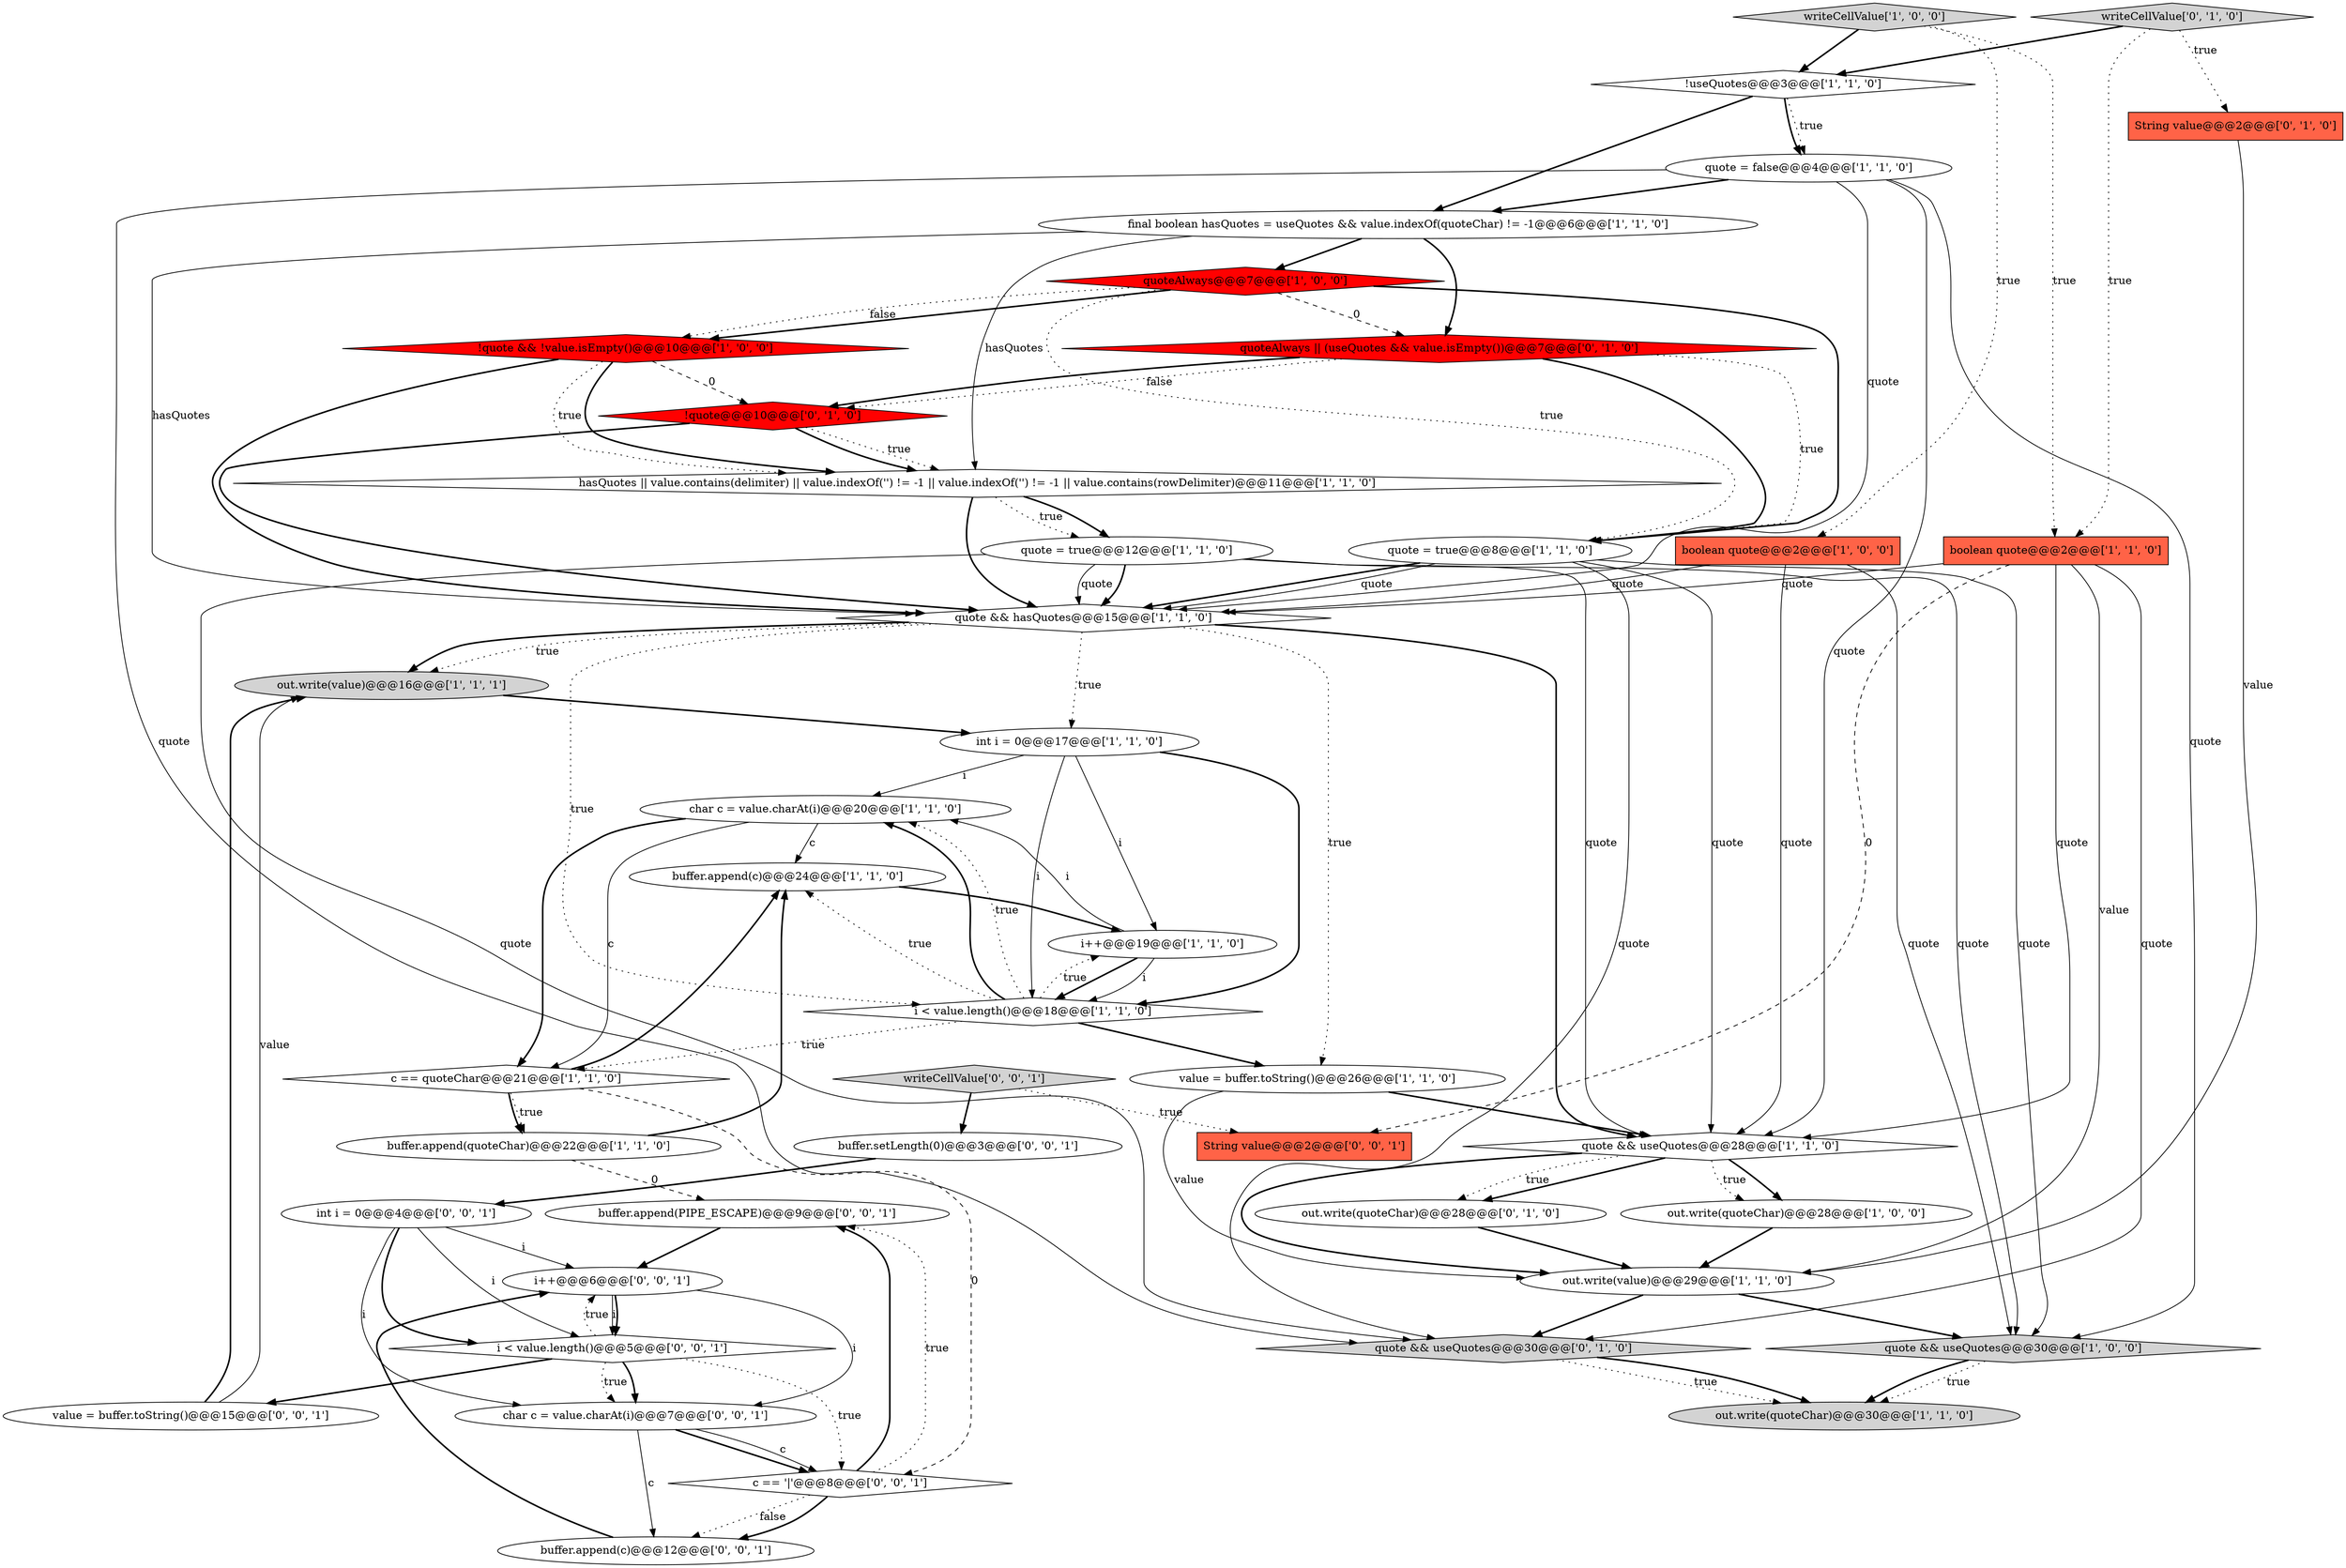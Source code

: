digraph {
30 [style = filled, label = "out.write(quoteChar)@@@28@@@['0', '1', '0']", fillcolor = white, shape = ellipse image = "AAA0AAABBB2BBB"];
0 [style = filled, label = "quote = false@@@4@@@['1', '1', '0']", fillcolor = white, shape = ellipse image = "AAA0AAABBB1BBB"];
12 [style = filled, label = "boolean quote@@@2@@@['1', '0', '0']", fillcolor = tomato, shape = box image = "AAA0AAABBB1BBB"];
36 [style = filled, label = "char c = value.charAt(i)@@@7@@@['0', '0', '1']", fillcolor = white, shape = ellipse image = "AAA0AAABBB3BBB"];
38 [style = filled, label = "writeCellValue['0', '0', '1']", fillcolor = lightgray, shape = diamond image = "AAA0AAABBB3BBB"];
24 [style = filled, label = "buffer.append(quoteChar)@@@22@@@['1', '1', '0']", fillcolor = white, shape = ellipse image = "AAA0AAABBB1BBB"];
10 [style = filled, label = "out.write(value)@@@16@@@['1', '1', '1']", fillcolor = lightgray, shape = ellipse image = "AAA0AAABBB1BBB"];
19 [style = filled, label = "out.write(quoteChar)@@@30@@@['1', '1', '0']", fillcolor = lightgray, shape = ellipse image = "AAA0AAABBB1BBB"];
39 [style = filled, label = "buffer.append(c)@@@12@@@['0', '0', '1']", fillcolor = white, shape = ellipse image = "AAA0AAABBB3BBB"];
31 [style = filled, label = "writeCellValue['0', '1', '0']", fillcolor = lightgray, shape = diamond image = "AAA0AAABBB2BBB"];
32 [style = filled, label = "buffer.setLength(0)@@@3@@@['0', '0', '1']", fillcolor = white, shape = ellipse image = "AAA0AAABBB3BBB"];
28 [style = filled, label = "!quote@@@10@@@['0', '1', '0']", fillcolor = red, shape = diamond image = "AAA1AAABBB2BBB"];
20 [style = filled, label = "quote = true@@@8@@@['1', '1', '0']", fillcolor = white, shape = ellipse image = "AAA0AAABBB1BBB"];
37 [style = filled, label = "value = buffer.toString()@@@15@@@['0', '0', '1']", fillcolor = white, shape = ellipse image = "AAA0AAABBB3BBB"];
13 [style = filled, label = "boolean quote@@@2@@@['1', '1', '0']", fillcolor = tomato, shape = box image = "AAA0AAABBB1BBB"];
8 [style = filled, label = "quote && useQuotes@@@30@@@['1', '0', '0']", fillcolor = lightgray, shape = diamond image = "AAA0AAABBB1BBB"];
7 [style = filled, label = "out.write(value)@@@29@@@['1', '1', '0']", fillcolor = white, shape = ellipse image = "AAA0AAABBB1BBB"];
22 [style = filled, label = "quote && useQuotes@@@28@@@['1', '1', '0']", fillcolor = white, shape = diamond image = "AAA0AAABBB1BBB"];
17 [style = filled, label = "value = buffer.toString()@@@26@@@['1', '1', '0']", fillcolor = white, shape = ellipse image = "AAA0AAABBB1BBB"];
21 [style = filled, label = "char c = value.charAt(i)@@@20@@@['1', '1', '0']", fillcolor = white, shape = ellipse image = "AAA0AAABBB1BBB"];
41 [style = filled, label = "c == '|'@@@8@@@['0', '0', '1']", fillcolor = white, shape = diamond image = "AAA0AAABBB3BBB"];
35 [style = filled, label = "String value@@@2@@@['0', '0', '1']", fillcolor = tomato, shape = box image = "AAA0AAABBB3BBB"];
4 [style = filled, label = "!quote && !value.isEmpty()@@@10@@@['1', '0', '0']", fillcolor = red, shape = diamond image = "AAA1AAABBB1BBB"];
14 [style = filled, label = "writeCellValue['1', '0', '0']", fillcolor = lightgray, shape = diamond image = "AAA0AAABBB1BBB"];
16 [style = filled, label = "hasQuotes || value.contains(delimiter) || value.indexOf('') != -1 || value.indexOf('') != -1 || value.contains(rowDelimiter)@@@11@@@['1', '1', '0']", fillcolor = white, shape = diamond image = "AAA0AAABBB1BBB"];
27 [style = filled, label = "quote && useQuotes@@@30@@@['0', '1', '0']", fillcolor = lightgray, shape = diamond image = "AAA0AAABBB2BBB"];
15 [style = filled, label = "buffer.append(c)@@@24@@@['1', '1', '0']", fillcolor = white, shape = ellipse image = "AAA0AAABBB1BBB"];
40 [style = filled, label = "int i = 0@@@4@@@['0', '0', '1']", fillcolor = white, shape = ellipse image = "AAA0AAABBB3BBB"];
9 [style = filled, label = "quote && hasQuotes@@@15@@@['1', '1', '0']", fillcolor = white, shape = diamond image = "AAA0AAABBB1BBB"];
11 [style = filled, label = "quoteAlways@@@7@@@['1', '0', '0']", fillcolor = red, shape = diamond image = "AAA1AAABBB1BBB"];
42 [style = filled, label = "buffer.append(PIPE_ESCAPE)@@@9@@@['0', '0', '1']", fillcolor = white, shape = ellipse image = "AAA0AAABBB3BBB"];
26 [style = filled, label = "String value@@@2@@@['0', '1', '0']", fillcolor = tomato, shape = box image = "AAA0AAABBB2BBB"];
33 [style = filled, label = "i++@@@6@@@['0', '0', '1']", fillcolor = white, shape = ellipse image = "AAA0AAABBB3BBB"];
6 [style = filled, label = "i < value.length()@@@18@@@['1', '1', '0']", fillcolor = white, shape = diamond image = "AAA0AAABBB1BBB"];
23 [style = filled, label = "i++@@@19@@@['1', '1', '0']", fillcolor = white, shape = ellipse image = "AAA0AAABBB1BBB"];
5 [style = filled, label = "out.write(quoteChar)@@@28@@@['1', '0', '0']", fillcolor = white, shape = ellipse image = "AAA0AAABBB1BBB"];
34 [style = filled, label = "i < value.length()@@@5@@@['0', '0', '1']", fillcolor = white, shape = diamond image = "AAA0AAABBB3BBB"];
3 [style = filled, label = "final boolean hasQuotes = useQuotes && value.indexOf(quoteChar) != -1@@@6@@@['1', '1', '0']", fillcolor = white, shape = ellipse image = "AAA0AAABBB1BBB"];
25 [style = filled, label = "int i = 0@@@17@@@['1', '1', '0']", fillcolor = white, shape = ellipse image = "AAA0AAABBB1BBB"];
1 [style = filled, label = "quote = true@@@12@@@['1', '1', '0']", fillcolor = white, shape = ellipse image = "AAA0AAABBB1BBB"];
29 [style = filled, label = "quoteAlways || (useQuotes && value.isEmpty())@@@7@@@['0', '1', '0']", fillcolor = red, shape = diamond image = "AAA1AAABBB2BBB"];
2 [style = filled, label = "!useQuotes@@@3@@@['1', '1', '0']", fillcolor = white, shape = diamond image = "AAA0AAABBB1BBB"];
18 [style = filled, label = "c == quoteChar@@@21@@@['1', '1', '0']", fillcolor = white, shape = diamond image = "AAA0AAABBB1BBB"];
23->6 [style = solid, label="i"];
33->34 [style = solid, label="i"];
1->22 [style = solid, label="quote"];
20->9 [style = bold, label=""];
28->16 [style = dotted, label="true"];
25->6 [style = solid, label="i"];
28->9 [style = bold, label=""];
1->27 [style = solid, label="quote"];
12->8 [style = solid, label="quote"];
3->9 [style = solid, label="hasQuotes"];
9->10 [style = bold, label=""];
25->6 [style = bold, label=""];
7->8 [style = bold, label=""];
29->20 [style = dotted, label="true"];
27->19 [style = dotted, label="true"];
21->18 [style = bold, label=""];
22->30 [style = bold, label=""];
24->42 [style = dashed, label="0"];
41->39 [style = dotted, label="false"];
13->9 [style = solid, label="quote"];
12->22 [style = solid, label="quote"];
6->18 [style = dotted, label="true"];
23->21 [style = solid, label="i"];
41->42 [style = dotted, label="true"];
27->19 [style = bold, label=""];
16->9 [style = bold, label=""];
4->16 [style = bold, label=""];
6->15 [style = dotted, label="true"];
0->3 [style = bold, label=""];
2->0 [style = dotted, label="true"];
14->12 [style = dotted, label="true"];
20->27 [style = solid, label="quote"];
36->41 [style = bold, label=""];
13->22 [style = solid, label="quote"];
18->15 [style = bold, label=""];
3->11 [style = bold, label=""];
31->2 [style = bold, label=""];
40->34 [style = bold, label=""];
20->9 [style = solid, label="quote"];
22->5 [style = bold, label=""];
22->7 [style = bold, label=""];
0->9 [style = solid, label="quote"];
38->32 [style = bold, label=""];
1->8 [style = solid, label="quote"];
29->20 [style = bold, label=""];
13->7 [style = solid, label="value"];
16->1 [style = dotted, label="true"];
36->39 [style = solid, label="c"];
10->25 [style = bold, label=""];
30->7 [style = bold, label=""];
34->36 [style = bold, label=""];
12->9 [style = solid, label="quote"];
5->7 [style = bold, label=""];
20->8 [style = solid, label="quote"];
9->10 [style = dotted, label="true"];
25->23 [style = solid, label="i"];
3->29 [style = bold, label=""];
8->19 [style = dotted, label="true"];
9->22 [style = bold, label=""];
6->17 [style = bold, label=""];
4->9 [style = bold, label=""];
25->21 [style = solid, label="i"];
18->24 [style = bold, label=""];
13->35 [style = dashed, label="0"];
0->22 [style = solid, label="quote"];
37->10 [style = bold, label=""];
6->21 [style = bold, label=""];
2->3 [style = bold, label=""];
34->36 [style = dotted, label="true"];
11->4 [style = bold, label=""];
18->24 [style = dotted, label="true"];
13->27 [style = solid, label="quote"];
1->9 [style = bold, label=""];
39->33 [style = bold, label=""];
4->28 [style = dashed, label="0"];
22->5 [style = dotted, label="true"];
0->27 [style = solid, label="quote"];
11->20 [style = dotted, label="true"];
2->0 [style = bold, label=""];
1->9 [style = solid, label="quote"];
16->1 [style = bold, label=""];
23->6 [style = bold, label=""];
32->40 [style = bold, label=""];
34->33 [style = dotted, label="true"];
14->2 [style = bold, label=""];
31->13 [style = dotted, label="true"];
6->21 [style = dotted, label="true"];
3->16 [style = solid, label="hasQuotes"];
24->15 [style = bold, label=""];
11->20 [style = bold, label=""];
40->34 [style = solid, label="i"];
15->23 [style = bold, label=""];
40->33 [style = solid, label="i"];
36->41 [style = solid, label="c"];
8->19 [style = bold, label=""];
18->41 [style = dashed, label="0"];
17->7 [style = solid, label="value"];
9->17 [style = dotted, label="true"];
6->23 [style = dotted, label="true"];
11->29 [style = dashed, label="0"];
42->33 [style = bold, label=""];
37->10 [style = solid, label="value"];
17->22 [style = bold, label=""];
9->6 [style = dotted, label="true"];
21->18 [style = solid, label="c"];
28->16 [style = bold, label=""];
33->36 [style = solid, label="i"];
20->22 [style = solid, label="quote"];
26->7 [style = solid, label="value"];
14->13 [style = dotted, label="true"];
29->28 [style = dotted, label="false"];
9->25 [style = dotted, label="true"];
29->28 [style = bold, label=""];
11->4 [style = dotted, label="false"];
34->37 [style = bold, label=""];
31->26 [style = dotted, label="true"];
38->35 [style = dotted, label="true"];
34->41 [style = dotted, label="true"];
40->36 [style = solid, label="i"];
0->8 [style = solid, label="quote"];
7->27 [style = bold, label=""];
21->15 [style = solid, label="c"];
4->16 [style = dotted, label="true"];
22->30 [style = dotted, label="true"];
41->39 [style = bold, label=""];
33->34 [style = bold, label=""];
41->42 [style = bold, label=""];
}
